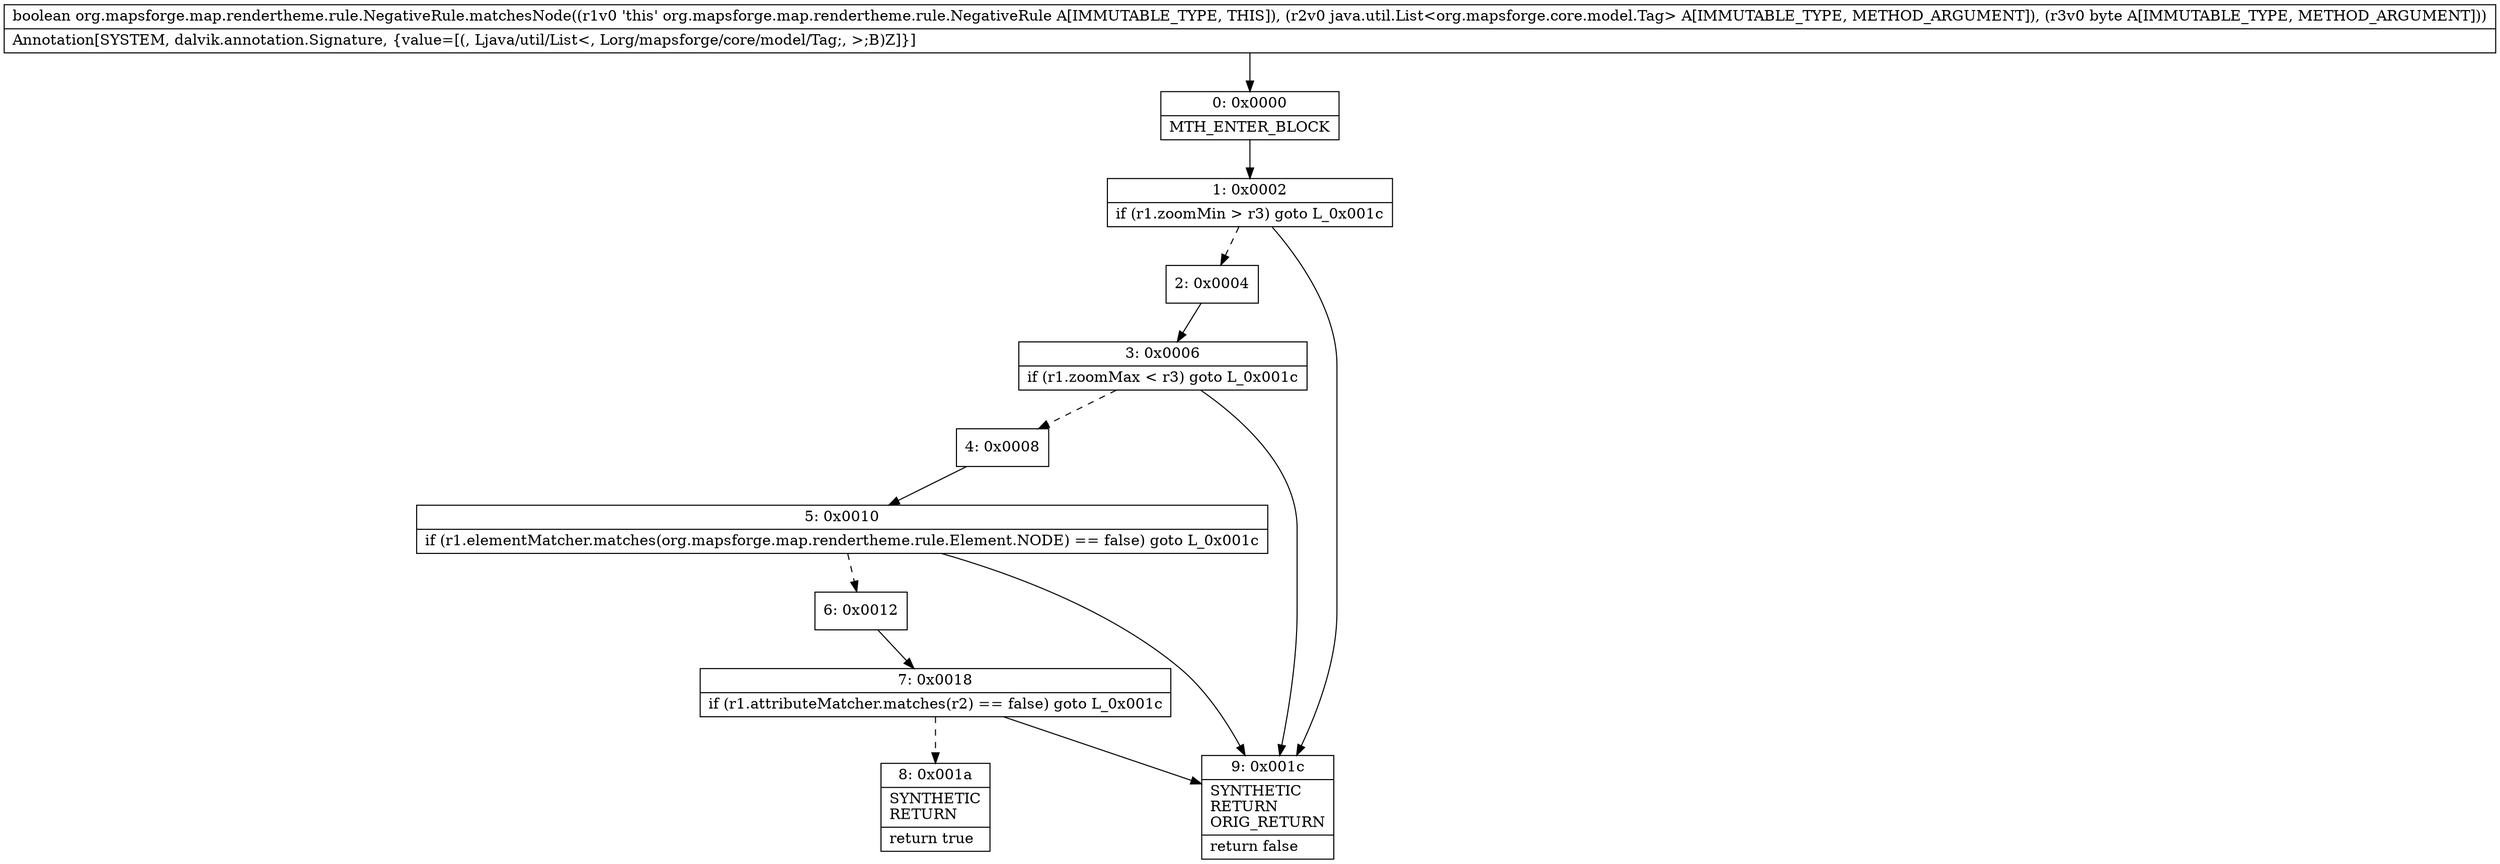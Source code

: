 digraph "CFG fororg.mapsforge.map.rendertheme.rule.NegativeRule.matchesNode(Ljava\/util\/List;B)Z" {
Node_0 [shape=record,label="{0\:\ 0x0000|MTH_ENTER_BLOCK\l}"];
Node_1 [shape=record,label="{1\:\ 0x0002|if (r1.zoomMin \> r3) goto L_0x001c\l}"];
Node_2 [shape=record,label="{2\:\ 0x0004}"];
Node_3 [shape=record,label="{3\:\ 0x0006|if (r1.zoomMax \< r3) goto L_0x001c\l}"];
Node_4 [shape=record,label="{4\:\ 0x0008}"];
Node_5 [shape=record,label="{5\:\ 0x0010|if (r1.elementMatcher.matches(org.mapsforge.map.rendertheme.rule.Element.NODE) == false) goto L_0x001c\l}"];
Node_6 [shape=record,label="{6\:\ 0x0012}"];
Node_7 [shape=record,label="{7\:\ 0x0018|if (r1.attributeMatcher.matches(r2) == false) goto L_0x001c\l}"];
Node_8 [shape=record,label="{8\:\ 0x001a|SYNTHETIC\lRETURN\l|return true\l}"];
Node_9 [shape=record,label="{9\:\ 0x001c|SYNTHETIC\lRETURN\lORIG_RETURN\l|return false\l}"];
MethodNode[shape=record,label="{boolean org.mapsforge.map.rendertheme.rule.NegativeRule.matchesNode((r1v0 'this' org.mapsforge.map.rendertheme.rule.NegativeRule A[IMMUTABLE_TYPE, THIS]), (r2v0 java.util.List\<org.mapsforge.core.model.Tag\> A[IMMUTABLE_TYPE, METHOD_ARGUMENT]), (r3v0 byte A[IMMUTABLE_TYPE, METHOD_ARGUMENT]))  | Annotation[SYSTEM, dalvik.annotation.Signature, \{value=[(, Ljava\/util\/List\<, Lorg\/mapsforge\/core\/model\/Tag;, \>;B)Z]\}]\l}"];
MethodNode -> Node_0;
Node_0 -> Node_1;
Node_1 -> Node_2[style=dashed];
Node_1 -> Node_9;
Node_2 -> Node_3;
Node_3 -> Node_4[style=dashed];
Node_3 -> Node_9;
Node_4 -> Node_5;
Node_5 -> Node_6[style=dashed];
Node_5 -> Node_9;
Node_6 -> Node_7;
Node_7 -> Node_8[style=dashed];
Node_7 -> Node_9;
}

